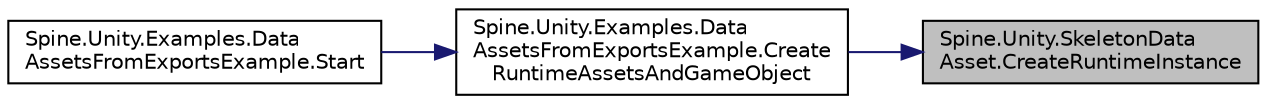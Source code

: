 digraph "Spine.Unity.SkeletonDataAsset.CreateRuntimeInstance"
{
 // LATEX_PDF_SIZE
  edge [fontname="Helvetica",fontsize="10",labelfontname="Helvetica",labelfontsize="10"];
  node [fontname="Helvetica",fontsize="10",shape=record];
  rankdir="RL";
  Node1 [label="Spine.Unity.SkeletonData\lAsset.CreateRuntimeInstance",height=0.2,width=0.4,color="black", fillcolor="grey75", style="filled", fontcolor="black",tooltip="Creates a runtime SkeletonDataAsset."];
  Node1 -> Node2 [dir="back",color="midnightblue",fontsize="10",style="solid"];
  Node2 [label="Spine.Unity.Examples.Data\lAssetsFromExportsExample.Create\lRuntimeAssetsAndGameObject",height=0.2,width=0.4,color="black", fillcolor="white", style="filled",URL="$class_spine_1_1_unity_1_1_examples_1_1_data_assets_from_exports_example.html#a58816c24ac149c1a22d998a5c444aa38",tooltip=" "];
  Node2 -> Node3 [dir="back",color="midnightblue",fontsize="10",style="solid"];
  Node3 [label="Spine.Unity.Examples.Data\lAssetsFromExportsExample.Start",height=0.2,width=0.4,color="black", fillcolor="white", style="filled",URL="$class_spine_1_1_unity_1_1_examples_1_1_data_assets_from_exports_example.html#ae073836d2a0983f784abc976f8f03531",tooltip=" "];
}
